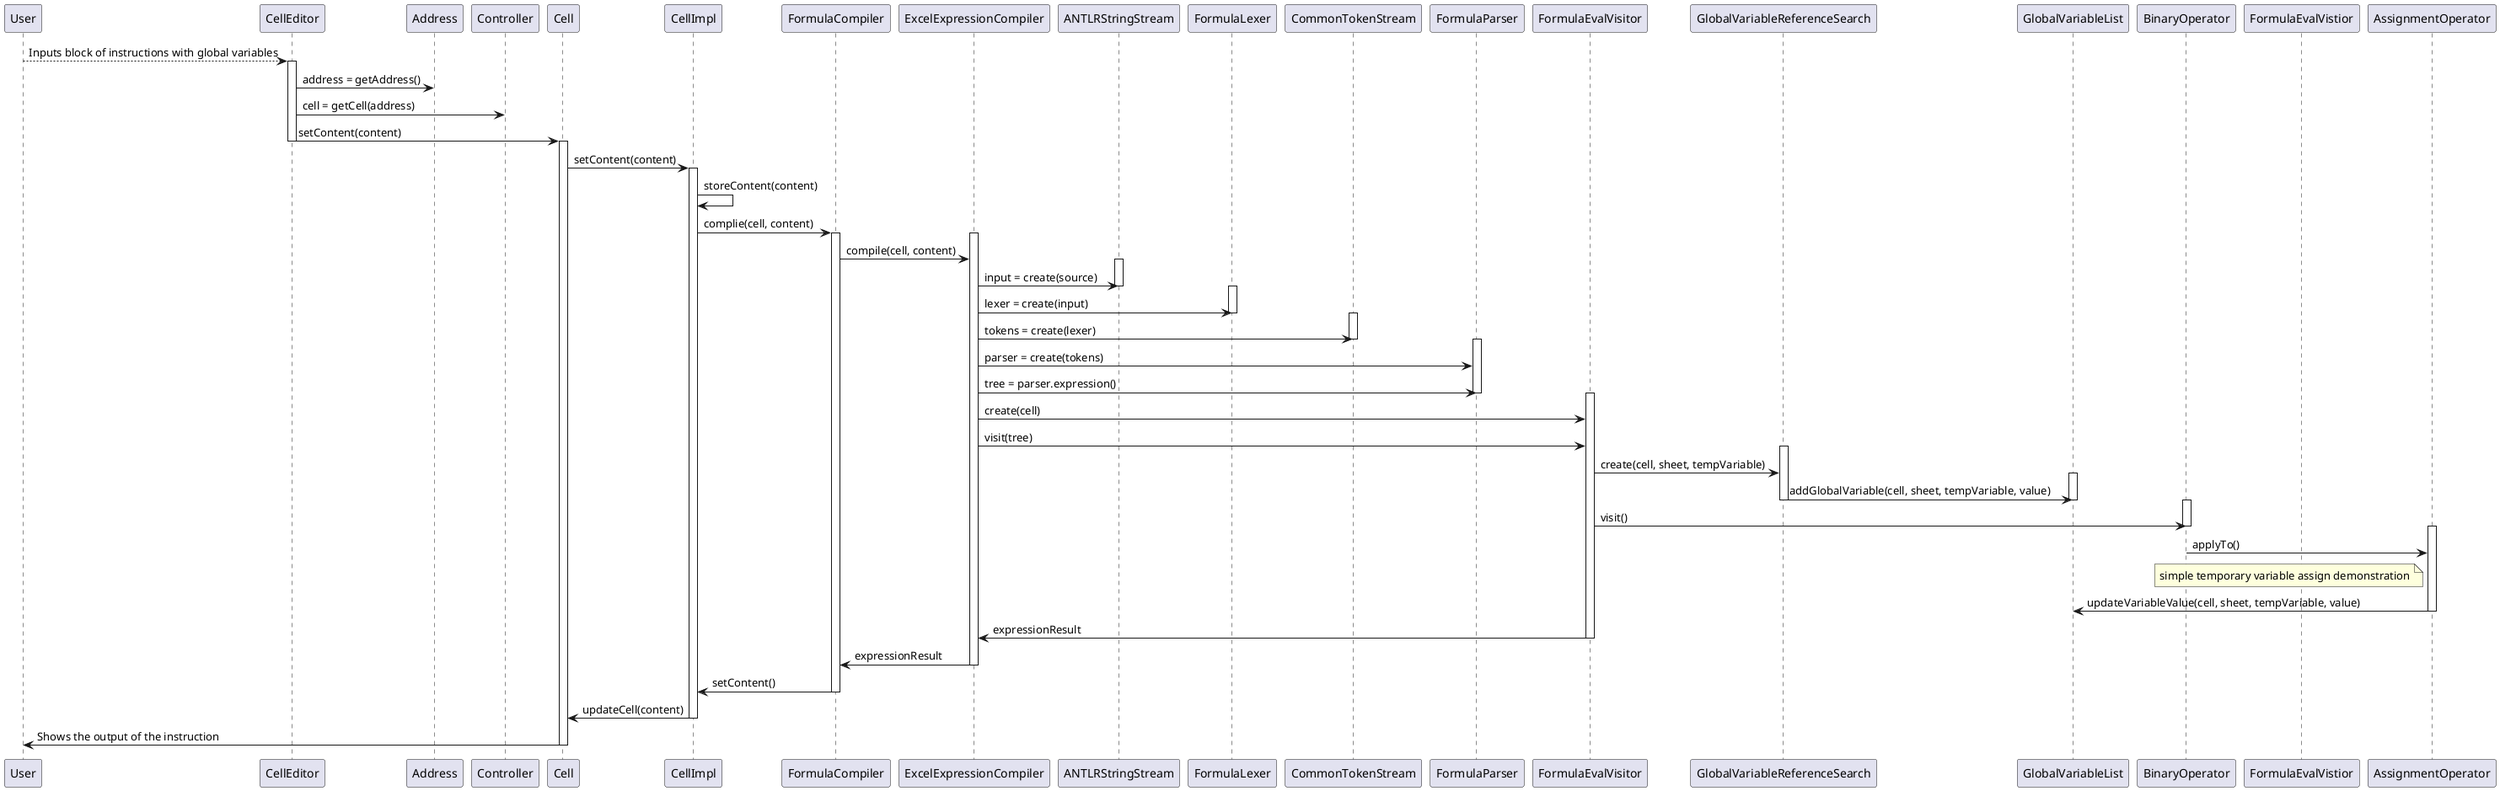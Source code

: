 @startuml LANG02.2_GlobalVariables_Design.png

   skinparam handwritten false
   skinparam monochrome false
   skinparam packageStyle rect
   skinparam defaultFontName FG Virgil
   skinparam shadowing false

User --> CellEditor: Inputs block of instructions with global variables
activate CellEditor
CellEditor -> Address: address = getAddress()
CellEditor -> Controller: cell = getCell(address)
CellEditor -> Cell: setContent(content)
deactivate CellEditor

activate Cell
Cell -> CellImpl: setContent(content)

activate CellImpl
CellImpl -> CellImpl: storeContent(content)
CellImpl->FormulaCompiler: complie(cell, content)

    activate FormulaCompiler

    activate ExcelExpressionCompiler
    FormulaCompiler -> ExcelExpressionCompiler: compile(cell, content)

activate ANTLRStringStream
ExcelExpressionCompiler -> ANTLRStringStream: input = create(source)
deactivate ANTLRStringStream

activate FormulaLexer
ExcelExpressionCompiler -> FormulaLexer: lexer = create(input)
deactivate FormulaLexer

activate CommonTokenStream
ExcelExpressionCompiler -> CommonTokenStream: tokens = create(lexer)
deactivate CommonTokenStream

activate FormulaParser
ExcelExpressionCompiler -> FormulaParser: parser = create(tokens)
ExcelExpressionCompiler -> FormulaParser: tree = parser.expression()
deactivate FormulaParser

activate FormulaEvalVisitor
ExcelExpressionCompiler -> FormulaEvalVisitor : create(cell)
ExcelExpressionCompiler -> FormulaEvalVisitor : visit(tree)

activate GlobalVariableReferenceSearch
    FormulaEvalVisitor -> GlobalVariableReferenceSearch: create(cell, sheet, tempVariable)

    activate GlobalVariableList
    GlobalVariableReferenceSearch -> GlobalVariableList: addGlobalVariable(cell, sheet, tempVariable, value)
    deactivate GlobalVariableReferenceSearch
    deactivate GlobalVariableList

    activate BinaryOperator
    FormulaEvalVisitor -> BinaryOperator: visit()
    deactivate BinaryOperator
    deactivate FormulaEvalVistior
    
    activate AssignmentOperator
    BinaryOperator -> AssignmentOperator: applyTo()
    note left of AssignmentOperator: simple temporary variable assign demonstration

    AssignmentOperator -> GlobalVariableList: updateVariableValue(cell, sheet, tempVariable, value)
    deactivate AssignmentOperator

    FormulaEvalVisitor->ExcelExpressionCompiler: expressionResult
    deactivate FormulaEvalVisitor
    ExcelExpressionCompiler->FormulaCompiler: expressionResult
    deactivate ExcelExpressionCompiler

    FormulaCompiler->CellImpl: setContent()
    deactivate FormulaCompiler

    CellImpl->Cell: updateCell(content)
    deactivate CellImpl

    Cell->User: Shows the output of the instruction
    deactivate Cell
    
@enduml